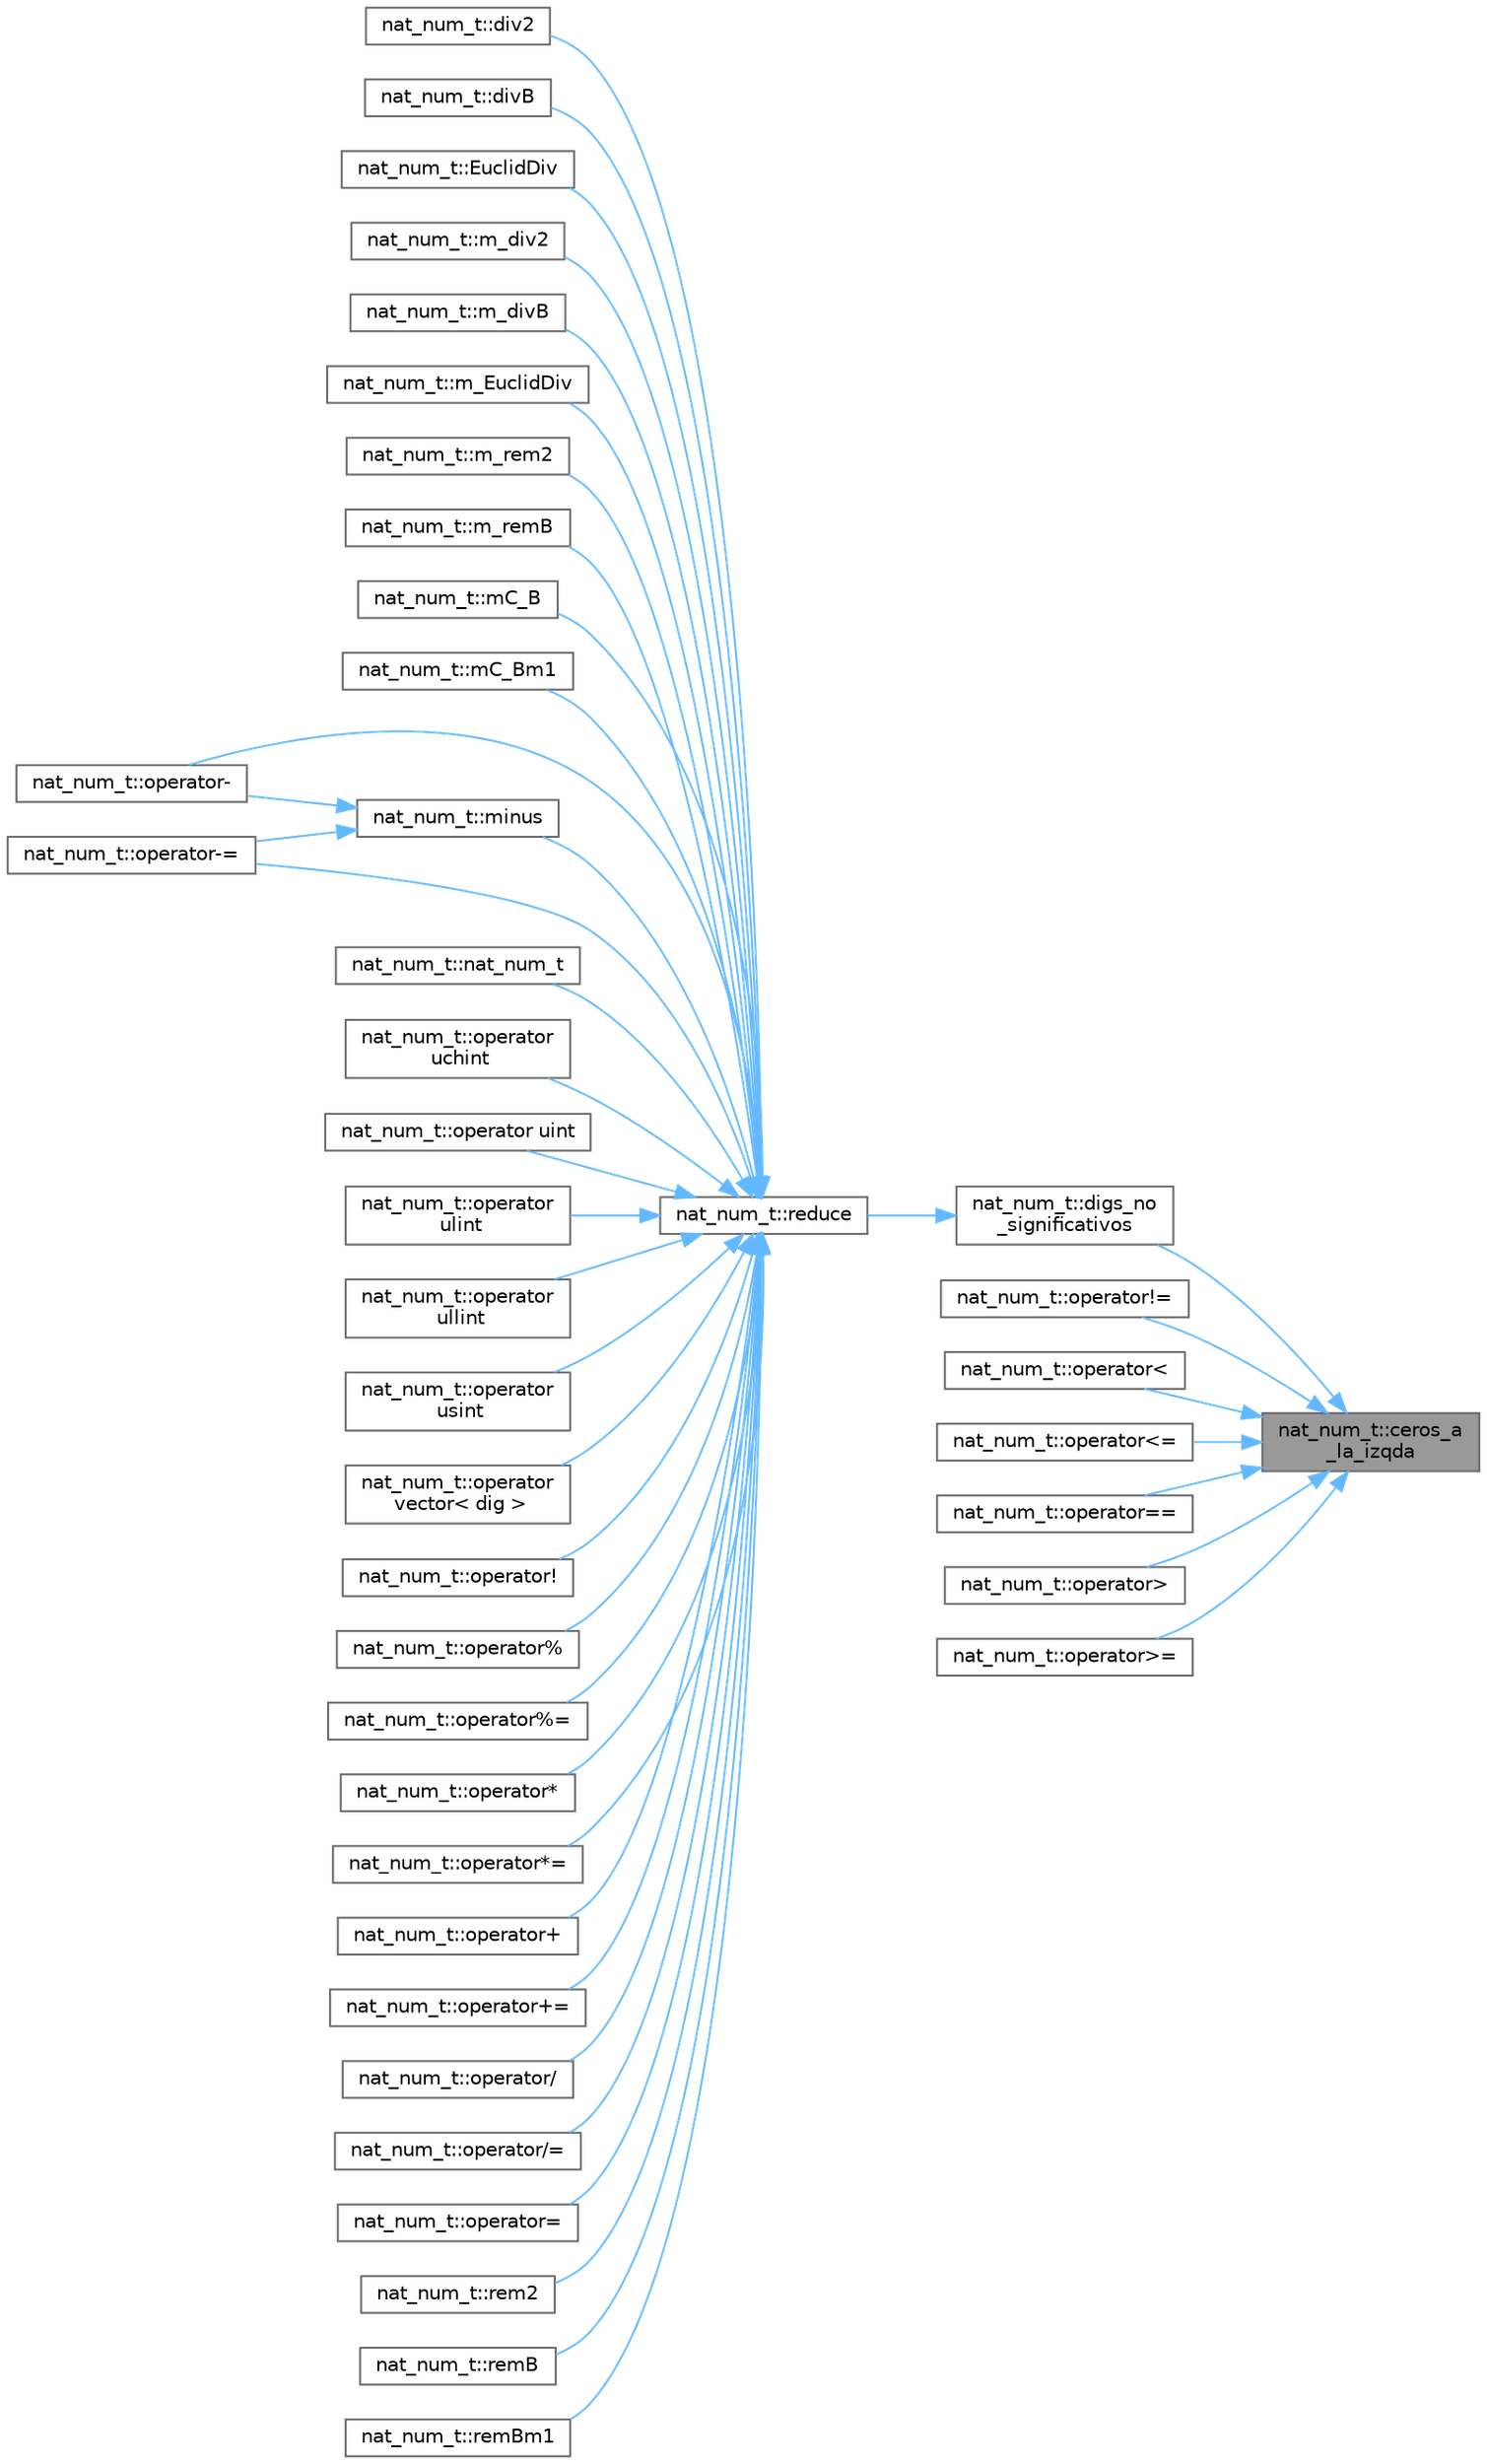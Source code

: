 digraph "nat_num_t::ceros_a_la_izqda"
{
 // INTERACTIVE_SVG=YES
 // LATEX_PDF_SIZE
  bgcolor="transparent";
  edge [fontname=Helvetica,fontsize=10,labelfontname=Helvetica,labelfontsize=10];
  node [fontname=Helvetica,fontsize=10,shape=box,height=0.2,width=0.4];
  rankdir="RL";
  Node1 [label="nat_num_t::ceros_a\l_la_izqda",height=0.2,width=0.4,color="gray40", fillcolor="grey60", style="filled", fontcolor="black",tooltip=" "];
  Node1 -> Node2 [dir="back",color="steelblue1",style="solid"];
  Node2 [label="nat_num_t::digs_no\l_significativos",height=0.2,width=0.4,color="grey40", fillcolor="white", style="filled",URL="$classnat__num__t.html#a14b63725918fba3ba1f731c3cda4b6ca",tooltip=" "];
  Node2 -> Node3 [dir="back",color="steelblue1",style="solid"];
  Node3 [label="nat_num_t::reduce",height=0.2,width=0.4,color="grey40", fillcolor="white", style="filled",URL="$classnat__num__t.html#a5a1e29dfd320bf08016a2f0227621f0d",tooltip=" "];
  Node3 -> Node4 [dir="back",color="steelblue1",style="solid"];
  Node4 [label="nat_num_t::div2",height=0.2,width=0.4,color="grey40", fillcolor="white", style="filled",URL="$classnat__num__t.html#a3a404549ae4f05cafef5d6ceec3a6646",tooltip=" "];
  Node3 -> Node5 [dir="back",color="steelblue1",style="solid"];
  Node5 [label="nat_num_t::divB",height=0.2,width=0.4,color="grey40", fillcolor="white", style="filled",URL="$classnat__num__t.html#aad12fc5939f569965b9694292906194c",tooltip=" "];
  Node3 -> Node6 [dir="back",color="steelblue1",style="solid"];
  Node6 [label="nat_num_t::EuclidDiv",height=0.2,width=0.4,color="grey40", fillcolor="white", style="filled",URL="$classnat__num__t.html#a86fb8e79d86da172cc7adff7632ac725",tooltip=" "];
  Node3 -> Node7 [dir="back",color="steelblue1",style="solid"];
  Node7 [label="nat_num_t::m_div2",height=0.2,width=0.4,color="grey40", fillcolor="white", style="filled",URL="$classnat__num__t.html#affad1b46b9de15da174a01644271785f",tooltip=" "];
  Node3 -> Node8 [dir="back",color="steelblue1",style="solid"];
  Node8 [label="nat_num_t::m_divB",height=0.2,width=0.4,color="grey40", fillcolor="white", style="filled",URL="$classnat__num__t.html#af92fae6d437e61b258bb0fa3987b91b6",tooltip=" "];
  Node3 -> Node9 [dir="back",color="steelblue1",style="solid"];
  Node9 [label="nat_num_t::m_EuclidDiv",height=0.2,width=0.4,color="grey40", fillcolor="white", style="filled",URL="$classnat__num__t.html#a33fdda0e7d67cc2f9a9c90ea001e8c2b",tooltip=" "];
  Node3 -> Node10 [dir="back",color="steelblue1",style="solid"];
  Node10 [label="nat_num_t::m_rem2",height=0.2,width=0.4,color="grey40", fillcolor="white", style="filled",URL="$classnat__num__t.html#afef2a039b484e1a1147959e96e07be7a",tooltip=" "];
  Node3 -> Node11 [dir="back",color="steelblue1",style="solid"];
  Node11 [label="nat_num_t::m_remB",height=0.2,width=0.4,color="grey40", fillcolor="white", style="filled",URL="$classnat__num__t.html#a7f59276202f957a0027f1784f88bc617",tooltip=" "];
  Node3 -> Node12 [dir="back",color="steelblue1",style="solid"];
  Node12 [label="nat_num_t::mC_B",height=0.2,width=0.4,color="grey40", fillcolor="white", style="filled",URL="$classnat__num__t.html#aa042059e50f3008d12e430fdebcc323f",tooltip=" "];
  Node3 -> Node13 [dir="back",color="steelblue1",style="solid"];
  Node13 [label="nat_num_t::mC_Bm1",height=0.2,width=0.4,color="grey40", fillcolor="white", style="filled",URL="$classnat__num__t.html#ac276fad3a3947175a55b2b9e990ae231",tooltip=" "];
  Node3 -> Node14 [dir="back",color="steelblue1",style="solid"];
  Node14 [label="nat_num_t::minus",height=0.2,width=0.4,color="grey40", fillcolor="white", style="filled",URL="$classnat__num__t.html#a07b25245f1119449ee9171ab2ea85de6",tooltip=" "];
  Node14 -> Node15 [dir="back",color="steelblue1",style="solid"];
  Node15 [label="nat_num_t::operator-",height=0.2,width=0.4,color="grey40", fillcolor="white", style="filled",URL="$classnat__num__t.html#aa7de2415a6824b4af279ec90aac74dd3",tooltip=" "];
  Node14 -> Node16 [dir="back",color="steelblue1",style="solid"];
  Node16 [label="nat_num_t::operator-=",height=0.2,width=0.4,color="grey40", fillcolor="white", style="filled",URL="$classnat__num__t.html#a0951fd96d0bf5389fd1a30aa2c19ef6a",tooltip=" "];
  Node3 -> Node17 [dir="back",color="steelblue1",style="solid"];
  Node17 [label="nat_num_t::nat_num_t",height=0.2,width=0.4,color="grey40", fillcolor="white", style="filled",URL="$classnat__num__t.html#a37024fe6aa82e7f7632fa2f119d91982",tooltip=" "];
  Node3 -> Node18 [dir="back",color="steelblue1",style="solid"];
  Node18 [label="nat_num_t::operator\l uchint",height=0.2,width=0.4,color="grey40", fillcolor="white", style="filled",URL="$classnat__num__t.html#a344d5169b4e8601fd3b3c7b32ea7a2ef",tooltip=" "];
  Node3 -> Node19 [dir="back",color="steelblue1",style="solid"];
  Node19 [label="nat_num_t::operator uint",height=0.2,width=0.4,color="grey40", fillcolor="white", style="filled",URL="$classnat__num__t.html#a491e17555be2492eedcb5788b8a9a271",tooltip=" "];
  Node3 -> Node20 [dir="back",color="steelblue1",style="solid"];
  Node20 [label="nat_num_t::operator\l ulint",height=0.2,width=0.4,color="grey40", fillcolor="white", style="filled",URL="$classnat__num__t.html#abe95f2899f69106cd62ca8d576d546e3",tooltip=" "];
  Node3 -> Node21 [dir="back",color="steelblue1",style="solid"];
  Node21 [label="nat_num_t::operator\l ullint",height=0.2,width=0.4,color="grey40", fillcolor="white", style="filled",URL="$classnat__num__t.html#a541e1b883b4bdab9c1fceac15fa2ce4c",tooltip=" "];
  Node3 -> Node22 [dir="back",color="steelblue1",style="solid"];
  Node22 [label="nat_num_t::operator\l usint",height=0.2,width=0.4,color="grey40", fillcolor="white", style="filled",URL="$classnat__num__t.html#a9c55fd75b20e9196e5f798c6d311f745",tooltip=" "];
  Node3 -> Node23 [dir="back",color="steelblue1",style="solid"];
  Node23 [label="nat_num_t::operator\l vector\< dig \>",height=0.2,width=0.4,color="grey40", fillcolor="white", style="filled",URL="$classnat__num__t.html#a017ccdb8add749e869c3e35cd4d32f9d",tooltip=" "];
  Node3 -> Node24 [dir="back",color="steelblue1",style="solid"];
  Node24 [label="nat_num_t::operator!",height=0.2,width=0.4,color="grey40", fillcolor="white", style="filled",URL="$classnat__num__t.html#a2a5a33dec1079928b211d2dc47e6d85f",tooltip=" "];
  Node3 -> Node25 [dir="back",color="steelblue1",style="solid"];
  Node25 [label="nat_num_t::operator%",height=0.2,width=0.4,color="grey40", fillcolor="white", style="filled",URL="$classnat__num__t.html#a9d9cdb7e6209d001ab8e4ffa3450cb33",tooltip=" "];
  Node3 -> Node26 [dir="back",color="steelblue1",style="solid"];
  Node26 [label="nat_num_t::operator%=",height=0.2,width=0.4,color="grey40", fillcolor="white", style="filled",URL="$classnat__num__t.html#aebfeb312e837e0bc29834fe3d9b7343b",tooltip=" "];
  Node3 -> Node27 [dir="back",color="steelblue1",style="solid"];
  Node27 [label="nat_num_t::operator*",height=0.2,width=0.4,color="grey40", fillcolor="white", style="filled",URL="$classnat__num__t.html#a0f5643bd0b8c549e71abd522d58c7e7e",tooltip=" "];
  Node3 -> Node28 [dir="back",color="steelblue1",style="solid"];
  Node28 [label="nat_num_t::operator*=",height=0.2,width=0.4,color="grey40", fillcolor="white", style="filled",URL="$classnat__num__t.html#ae0bbc32c65935b4cf54a154ec950fc18",tooltip=" "];
  Node3 -> Node29 [dir="back",color="steelblue1",style="solid"];
  Node29 [label="nat_num_t::operator+",height=0.2,width=0.4,color="grey40", fillcolor="white", style="filled",URL="$classnat__num__t.html#ab1087d198842dd2e00e8f2961421fd50",tooltip=" "];
  Node3 -> Node30 [dir="back",color="steelblue1",style="solid"];
  Node30 [label="nat_num_t::operator+=",height=0.2,width=0.4,color="grey40", fillcolor="white", style="filled",URL="$classnat__num__t.html#a61807871c9e8e701d61e7573acd35055",tooltip=" "];
  Node3 -> Node15 [dir="back",color="steelblue1",style="solid"];
  Node3 -> Node16 [dir="back",color="steelblue1",style="solid"];
  Node3 -> Node31 [dir="back",color="steelblue1",style="solid"];
  Node31 [label="nat_num_t::operator/",height=0.2,width=0.4,color="grey40", fillcolor="white", style="filled",URL="$classnat__num__t.html#aa1a1fa2bc567648fb5fd76d2a73e911e",tooltip=" "];
  Node3 -> Node32 [dir="back",color="steelblue1",style="solid"];
  Node32 [label="nat_num_t::operator/=",height=0.2,width=0.4,color="grey40", fillcolor="white", style="filled",URL="$classnat__num__t.html#aeecab0dc9b304ff23fb08008db79fcc1",tooltip=" "];
  Node3 -> Node33 [dir="back",color="steelblue1",style="solid"];
  Node33 [label="nat_num_t::operator=",height=0.2,width=0.4,color="grey40", fillcolor="white", style="filled",URL="$classnat__num__t.html#a2f2bc5932044b67b90f5fba65c0fbb36",tooltip=" "];
  Node3 -> Node34 [dir="back",color="steelblue1",style="solid"];
  Node34 [label="nat_num_t::rem2",height=0.2,width=0.4,color="grey40", fillcolor="white", style="filled",URL="$classnat__num__t.html#ae56a8fb7a652c7bb033757d7e5f1c8e9",tooltip=" "];
  Node3 -> Node35 [dir="back",color="steelblue1",style="solid"];
  Node35 [label="nat_num_t::remB",height=0.2,width=0.4,color="grey40", fillcolor="white", style="filled",URL="$classnat__num__t.html#aed8fccba120976b462162f62991f68e4",tooltip=" "];
  Node3 -> Node36 [dir="back",color="steelblue1",style="solid"];
  Node36 [label="nat_num_t::remBm1",height=0.2,width=0.4,color="grey40", fillcolor="white", style="filled",URL="$classnat__num__t.html#ab352e91cb85a60cc2ec06082f59dca99",tooltip=" "];
  Node1 -> Node37 [dir="back",color="steelblue1",style="solid"];
  Node37 [label="nat_num_t::operator!=",height=0.2,width=0.4,color="grey40", fillcolor="white", style="filled",URL="$classnat__num__t.html#aae8bc6d1fe862b06f1c203822dc0000e",tooltip=" "];
  Node1 -> Node38 [dir="back",color="steelblue1",style="solid"];
  Node38 [label="nat_num_t::operator\<",height=0.2,width=0.4,color="grey40", fillcolor="white", style="filled",URL="$classnat__num__t.html#a3547d805ee0109baf0d99a3b7fed8722",tooltip=" "];
  Node1 -> Node39 [dir="back",color="steelblue1",style="solid"];
  Node39 [label="nat_num_t::operator\<=",height=0.2,width=0.4,color="grey40", fillcolor="white", style="filled",URL="$classnat__num__t.html#a11c7b4b0882f65b160a8249711f51522",tooltip=" "];
  Node1 -> Node40 [dir="back",color="steelblue1",style="solid"];
  Node40 [label="nat_num_t::operator==",height=0.2,width=0.4,color="grey40", fillcolor="white", style="filled",URL="$classnat__num__t.html#a614183168d86548bf2798bbf4b240186",tooltip=" "];
  Node1 -> Node41 [dir="back",color="steelblue1",style="solid"];
  Node41 [label="nat_num_t::operator\>",height=0.2,width=0.4,color="grey40", fillcolor="white", style="filled",URL="$classnat__num__t.html#ad154f114e569b1143e6e35e6dbf18668",tooltip=" "];
  Node1 -> Node42 [dir="back",color="steelblue1",style="solid"];
  Node42 [label="nat_num_t::operator\>=",height=0.2,width=0.4,color="grey40", fillcolor="white", style="filled",URL="$classnat__num__t.html#aa7250f4e5c2c12501bb86b2845ddf633",tooltip=" "];
}
